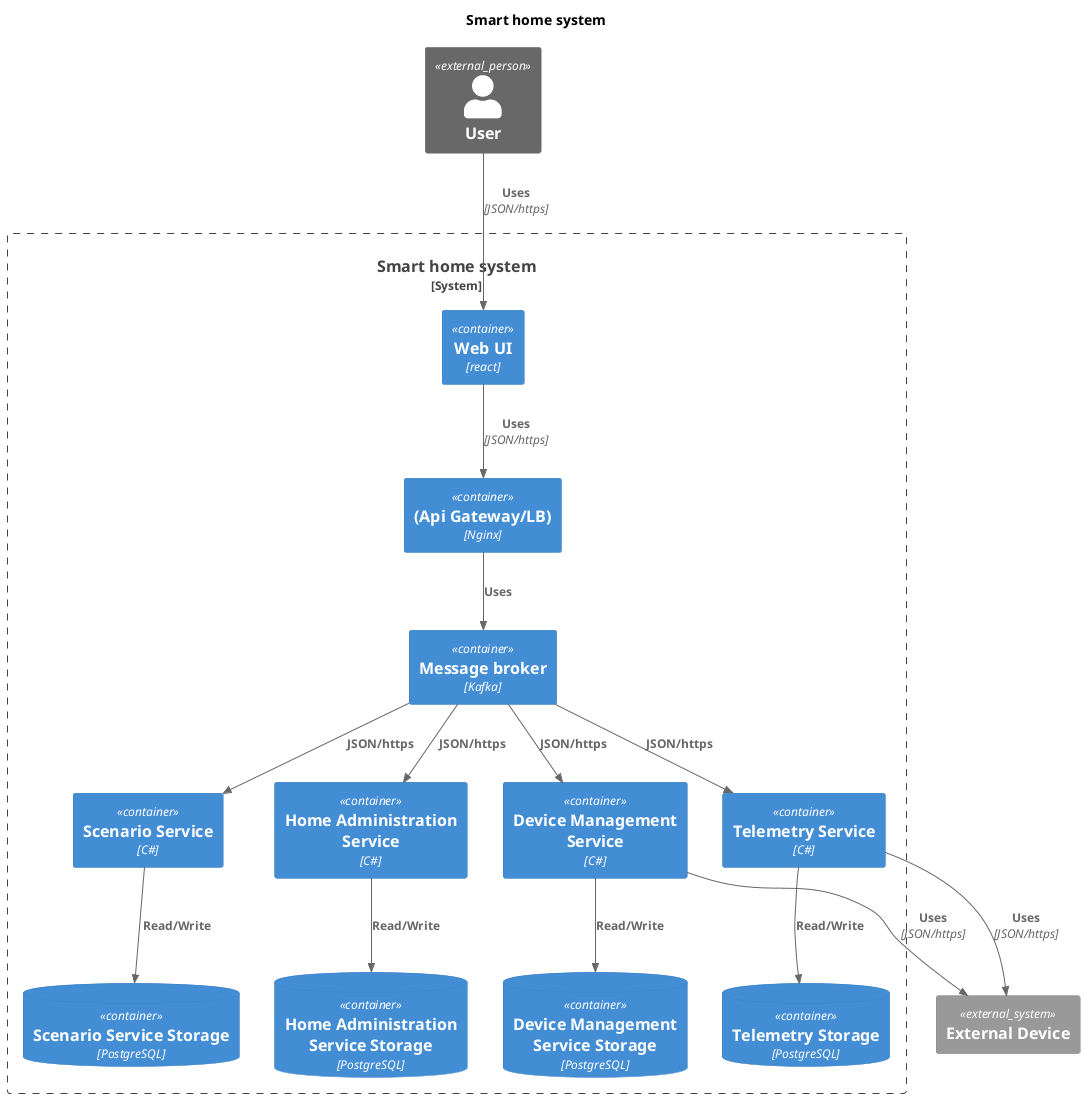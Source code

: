 @startuml
!include <c4/C4_Container.puml>

title Smart home system

Person_Ext(customer, User, "")
System_Ext(api_access, "External Device", "")

System_Boundary(sms, "Smart home system") {
    Container(frontend, "Web UI", react)
    Container(api_gateway, "(Api Gateway/LB)", Nginx)
    Container(message_broker, "Message broker", Kafka)
    Container(device_management_service, "Device Management Service", C#, "")
    Container(telemetry_service, "Telemetry Service", C#, "")
    Container(scenario_service, "Scenario Service", C#, "")
    Container(home_admin_service, "Home Administration Service", C#, "")
    ContainerDb(db_home_admin, "Home Administration Service Storage", "PostgreSQL", "")
    ContainerDb(db_scenario, "Scenario Service Storage", "PostgreSQL", "")
    ContainerDb(db_dms, "Device Management Service Storage", "PostgreSQL", "")
    ContainerDb(db_telemetry, "Telemetry Storage", "PostgreSQL", "")
}

Rel(customer, frontend, "Uses", "JSON/https")
Rel(frontend, api_gateway, "Uses", "JSON/https")

Rel(api_gateway, message_broker, "Uses", "")

Rel(message_broker, device_management_service, "JSON/https")
Rel(message_broker, telemetry_service, "JSON/https")
Rel(message_broker, scenario_service, "JSON/https")
Rel(message_broker, home_admin_service, "JSON/https")


Rel(home_admin_service, db_home_admin, "Read/Write")

Rel(device_management_service, db_dms, "Read/Write")
Rel(telemetry_service, db_telemetry, "Read/Write")
Rel(scenario_service, db_scenario, "Read/Write")

Rel(device_management_service, api_access, "Uses", "JSON/https")
Rel(telemetry_service, api_access, "Uses", "JSON/https")
@enduml